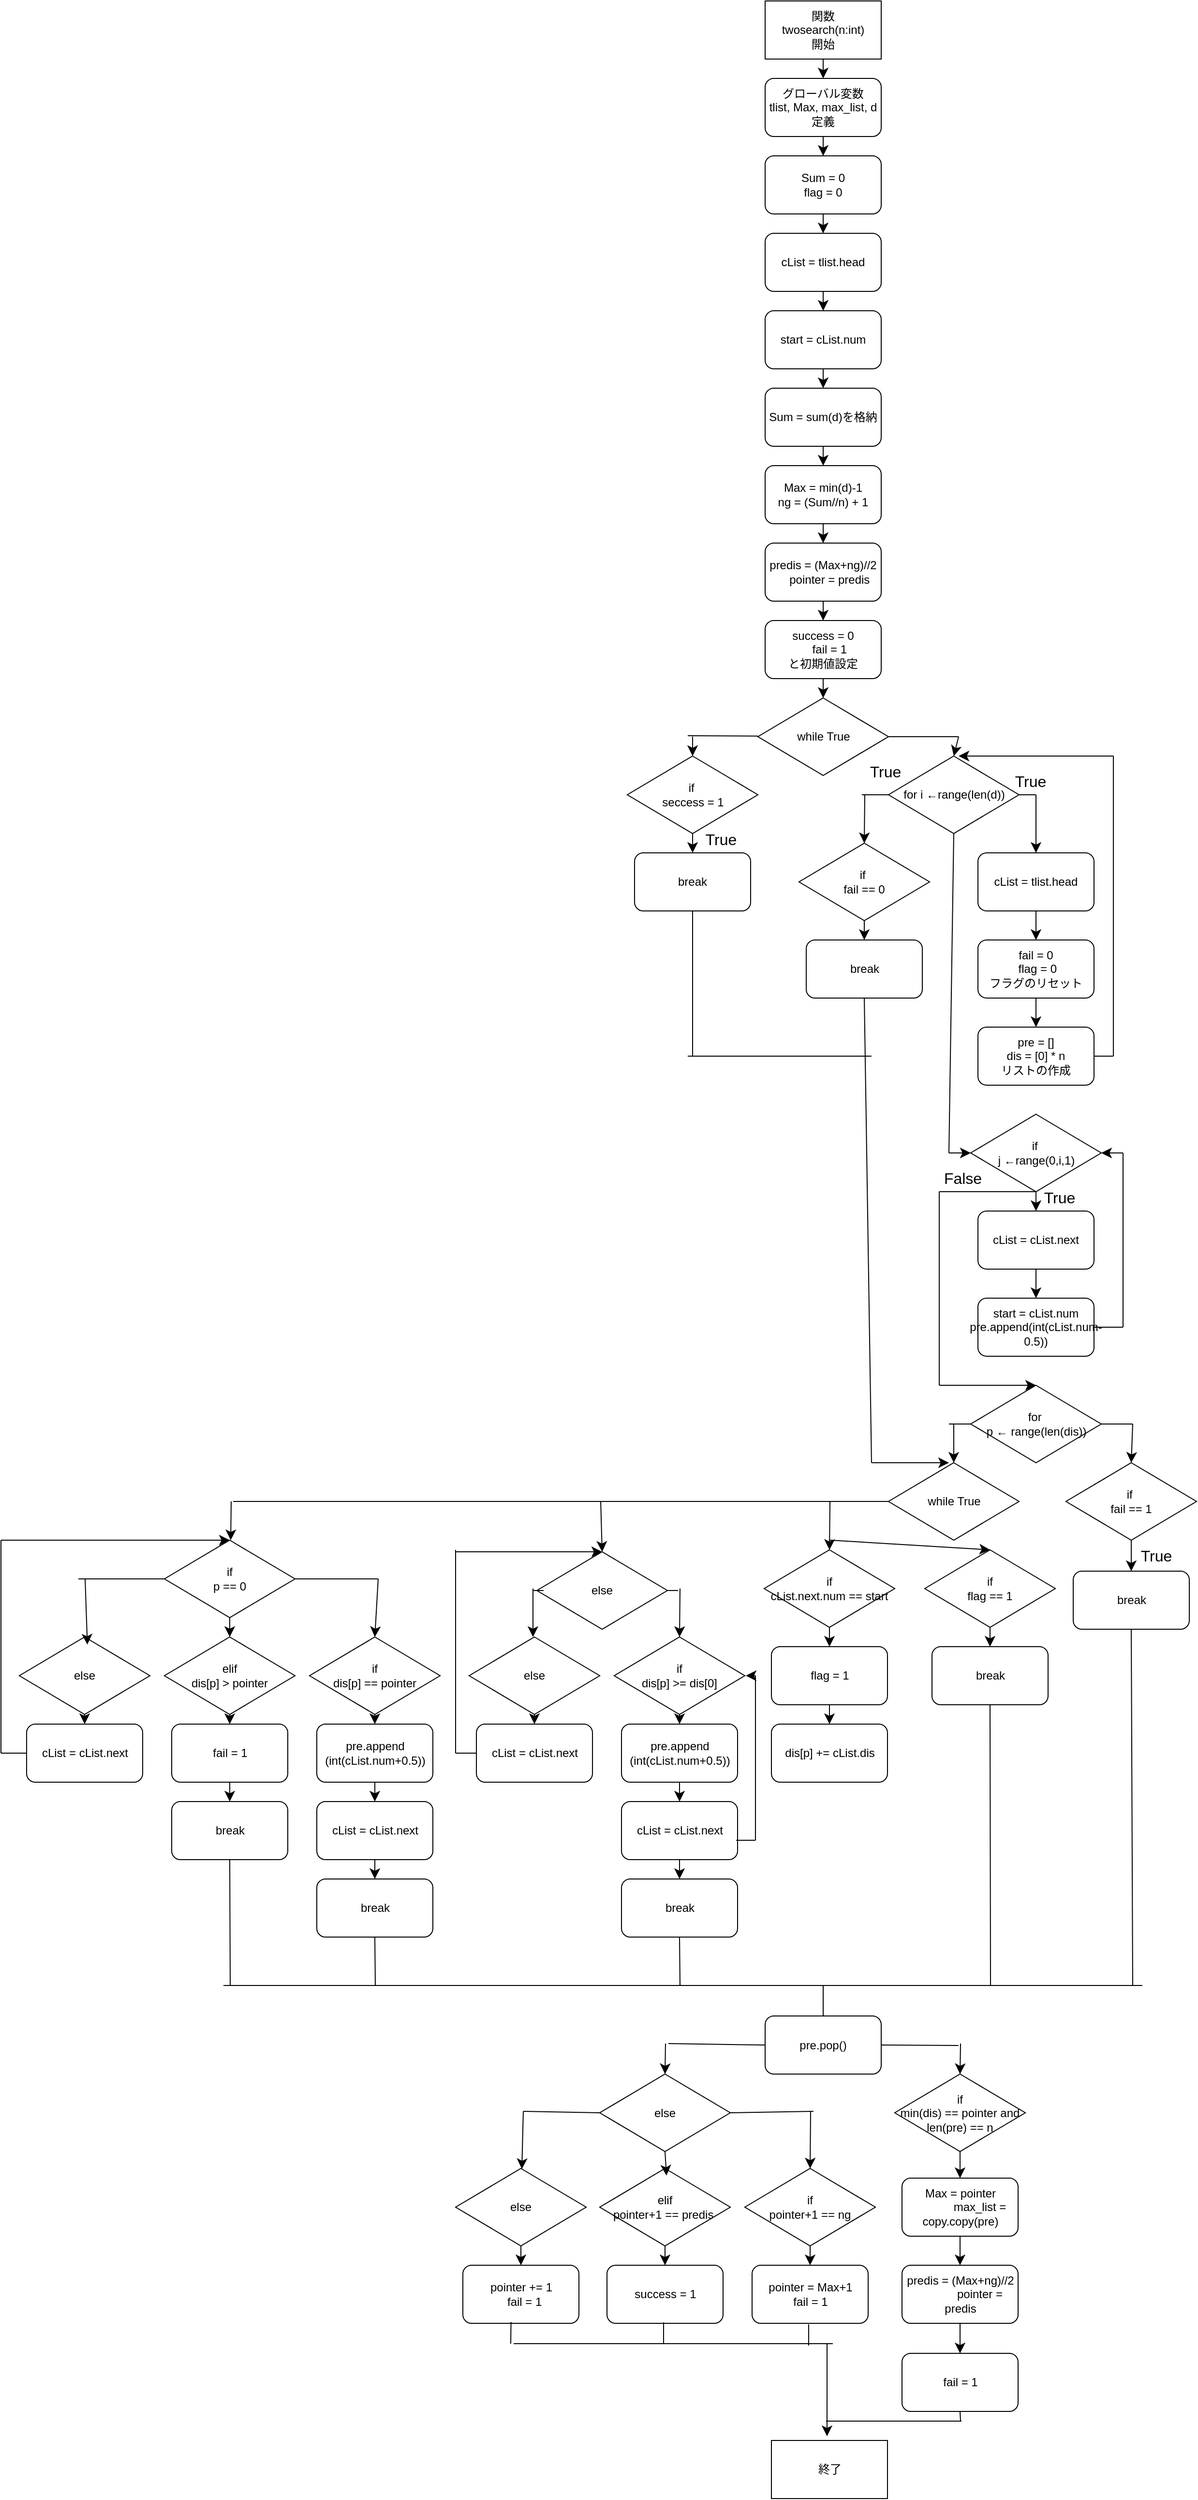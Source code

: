 <mxfile version="24.6.5" type="onedrive">
  <diagram name="ページ1" id="BoUphv4RBisTH646IwVX">
    <mxGraphModel grid="1" page="0" gridSize="10" guides="1" tooltips="1" connect="1" arrows="1" fold="1" pageScale="1" pageWidth="827" pageHeight="1169" math="0" shadow="0">
      <root>
        <mxCell id="0" />
        <mxCell id="1" parent="0" />
        <mxCell id="9Wmfhl3CqmKMepXSVdRn-58" style="edgeStyle=none;curved=1;rounded=0;orthogonalLoop=1;jettySize=auto;html=1;exitX=0.5;exitY=1;exitDx=0;exitDy=0;fontSize=12;startSize=8;endSize=8;" edge="1" parent="1" source="9Wmfhl3CqmKMepXSVdRn-1" target="9Wmfhl3CqmKMepXSVdRn-2">
          <mxGeometry relative="1" as="geometry" />
        </mxCell>
        <mxCell id="9Wmfhl3CqmKMepXSVdRn-1" value="関数　twosearch(n:int)&lt;div&gt;開始&lt;/div&gt;" style="rounded=0;whiteSpace=wrap;html=1;" vertex="1" parent="1">
          <mxGeometry x="40" y="-80" width="120" height="60" as="geometry" />
        </mxCell>
        <mxCell id="9Wmfhl3CqmKMepXSVdRn-59" style="edgeStyle=none;curved=1;rounded=0;orthogonalLoop=1;jettySize=auto;html=1;exitX=0.5;exitY=1;exitDx=0;exitDy=0;fontSize=12;startSize=8;endSize=8;" edge="1" parent="1" source="9Wmfhl3CqmKMepXSVdRn-2" target="9Wmfhl3CqmKMepXSVdRn-3">
          <mxGeometry relative="1" as="geometry" />
        </mxCell>
        <mxCell id="9Wmfhl3CqmKMepXSVdRn-2" value="グローバル変数&lt;div&gt;tlist, Max, max_list, d&lt;br&gt;&lt;/div&gt;&lt;div&gt;定義&lt;/div&gt;" style="rounded=1;whiteSpace=wrap;html=1;" vertex="1" parent="1">
          <mxGeometry x="40" width="120" height="60" as="geometry" />
        </mxCell>
        <mxCell id="9Wmfhl3CqmKMepXSVdRn-60" style="edgeStyle=none;curved=1;rounded=0;orthogonalLoop=1;jettySize=auto;html=1;exitX=0.5;exitY=1;exitDx=0;exitDy=0;entryX=0.5;entryY=0;entryDx=0;entryDy=0;fontSize=12;startSize=8;endSize=8;" edge="1" parent="1" source="9Wmfhl3CqmKMepXSVdRn-3" target="9Wmfhl3CqmKMepXSVdRn-4">
          <mxGeometry relative="1" as="geometry" />
        </mxCell>
        <mxCell id="9Wmfhl3CqmKMepXSVdRn-3" value="Sum = 0&lt;div&gt;flag = 0&lt;br&gt;&lt;/div&gt;" style="rounded=1;whiteSpace=wrap;html=1;" vertex="1" parent="1">
          <mxGeometry x="40" y="80" width="120" height="60" as="geometry" />
        </mxCell>
        <mxCell id="9Wmfhl3CqmKMepXSVdRn-61" style="edgeStyle=none;curved=1;rounded=0;orthogonalLoop=1;jettySize=auto;html=1;exitX=0.5;exitY=1;exitDx=0;exitDy=0;fontSize=12;startSize=8;endSize=8;" edge="1" parent="1" source="9Wmfhl3CqmKMepXSVdRn-4" target="9Wmfhl3CqmKMepXSVdRn-5">
          <mxGeometry relative="1" as="geometry" />
        </mxCell>
        <mxCell id="9Wmfhl3CqmKMepXSVdRn-4" value="cList = tlist.head" style="rounded=1;whiteSpace=wrap;html=1;" vertex="1" parent="1">
          <mxGeometry x="40" y="160" width="120" height="60" as="geometry" />
        </mxCell>
        <mxCell id="9Wmfhl3CqmKMepXSVdRn-5" value="start = cList.num" style="rounded=1;whiteSpace=wrap;html=1;" vertex="1" parent="1">
          <mxGeometry x="40" y="240" width="120" height="60" as="geometry" />
        </mxCell>
        <mxCell id="9Wmfhl3CqmKMepXSVdRn-63" style="edgeStyle=none;curved=1;rounded=0;orthogonalLoop=1;jettySize=auto;html=1;exitX=0.5;exitY=1;exitDx=0;exitDy=0;fontSize=12;startSize=8;endSize=8;" edge="1" parent="1" source="9Wmfhl3CqmKMepXSVdRn-6" target="9Wmfhl3CqmKMepXSVdRn-7">
          <mxGeometry relative="1" as="geometry" />
        </mxCell>
        <mxCell id="9Wmfhl3CqmKMepXSVdRn-6" value="Sum = sum(d)を格納" style="rounded=1;whiteSpace=wrap;html=1;" vertex="1" parent="1">
          <mxGeometry x="40" y="320" width="120" height="60" as="geometry" />
        </mxCell>
        <mxCell id="9Wmfhl3CqmKMepXSVdRn-64" style="edgeStyle=none;curved=1;rounded=0;orthogonalLoop=1;jettySize=auto;html=1;exitX=0.5;exitY=1;exitDx=0;exitDy=0;entryX=0.5;entryY=0;entryDx=0;entryDy=0;fontSize=12;startSize=8;endSize=8;" edge="1" parent="1" source="9Wmfhl3CqmKMepXSVdRn-7" target="9Wmfhl3CqmKMepXSVdRn-9">
          <mxGeometry relative="1" as="geometry" />
        </mxCell>
        <mxCell id="9Wmfhl3CqmKMepXSVdRn-7" value="Max = min(d)-1&lt;div&gt;ng = (Sum//n) + 1&lt;br&gt;&lt;/div&gt;" style="rounded=1;whiteSpace=wrap;html=1;" vertex="1" parent="1">
          <mxGeometry x="40" y="400" width="120" height="60" as="geometry" />
        </mxCell>
        <mxCell id="9Wmfhl3CqmKMepXSVdRn-65" style="edgeStyle=none;curved=1;rounded=0;orthogonalLoop=1;jettySize=auto;html=1;exitX=0.5;exitY=1;exitDx=0;exitDy=0;entryX=0.5;entryY=0;entryDx=0;entryDy=0;fontSize=12;startSize=8;endSize=8;" edge="1" parent="1" source="9Wmfhl3CqmKMepXSVdRn-9" target="9Wmfhl3CqmKMepXSVdRn-10">
          <mxGeometry relative="1" as="geometry" />
        </mxCell>
        <mxCell id="9Wmfhl3CqmKMepXSVdRn-9" value="&lt;div&gt;predis = (Max+ng)//2&lt;/div&gt;&lt;div&gt;&amp;nbsp; &amp;nbsp; pointer = predis&lt;/div&gt;" style="rounded=1;whiteSpace=wrap;html=1;" vertex="1" parent="1">
          <mxGeometry x="40" y="480" width="120" height="60" as="geometry" />
        </mxCell>
        <mxCell id="9Wmfhl3CqmKMepXSVdRn-66" style="edgeStyle=none;curved=1;rounded=0;orthogonalLoop=1;jettySize=auto;html=1;exitX=0.5;exitY=1;exitDx=0;exitDy=0;entryX=0.5;entryY=0;entryDx=0;entryDy=0;fontSize=12;startSize=8;endSize=8;" edge="1" parent="1" source="9Wmfhl3CqmKMepXSVdRn-10" target="9Wmfhl3CqmKMepXSVdRn-11">
          <mxGeometry relative="1" as="geometry" />
        </mxCell>
        <mxCell id="9Wmfhl3CqmKMepXSVdRn-10" value="&lt;div&gt;success = 0&lt;/div&gt;&lt;div&gt;&amp;nbsp; &amp;nbsp; fail = 1&lt;/div&gt;&lt;div&gt;と初期値設定&lt;/div&gt;" style="rounded=1;whiteSpace=wrap;html=1;" vertex="1" parent="1">
          <mxGeometry x="40" y="560" width="120" height="60" as="geometry" />
        </mxCell>
        <mxCell id="9Wmfhl3CqmKMepXSVdRn-11" value="while True" style="rhombus;whiteSpace=wrap;html=1;" vertex="1" parent="1">
          <mxGeometry x="32.5" y="640" width="135" height="80" as="geometry" />
        </mxCell>
        <mxCell id="9Wmfhl3CqmKMepXSVdRn-72" style="edgeStyle=none;curved=1;rounded=0;orthogonalLoop=1;jettySize=auto;html=1;exitX=0.5;exitY=1;exitDx=0;exitDy=0;entryX=0.5;entryY=0;entryDx=0;entryDy=0;fontSize=12;startSize=8;endSize=8;" edge="1" parent="1" source="9Wmfhl3CqmKMepXSVdRn-12" target="9Wmfhl3CqmKMepXSVdRn-14">
          <mxGeometry relative="1" as="geometry" />
        </mxCell>
        <mxCell id="9Wmfhl3CqmKMepXSVdRn-12" value="if&amp;nbsp;&lt;div&gt;seccess = 1&lt;/div&gt;" style="rhombus;whiteSpace=wrap;html=1;" vertex="1" parent="1">
          <mxGeometry x="-102.5" y="700" width="135" height="80" as="geometry" />
        </mxCell>
        <mxCell id="9Wmfhl3CqmKMepXSVdRn-13" value="for i ←range(len(d))" style="rhombus;whiteSpace=wrap;html=1;" vertex="1" parent="1">
          <mxGeometry x="167.5" y="700" width="135" height="80" as="geometry" />
        </mxCell>
        <mxCell id="9Wmfhl3CqmKMepXSVdRn-14" value="break" style="rounded=1;whiteSpace=wrap;html=1;" vertex="1" parent="1">
          <mxGeometry x="-95" y="800" width="120" height="60" as="geometry" />
        </mxCell>
        <mxCell id="9Wmfhl3CqmKMepXSVdRn-79" style="edgeStyle=none;curved=1;rounded=0;orthogonalLoop=1;jettySize=auto;html=1;exitX=0.5;exitY=1;exitDx=0;exitDy=0;fontSize=12;startSize=8;endSize=8;" edge="1" parent="1" source="9Wmfhl3CqmKMepXSVdRn-16" target="9Wmfhl3CqmKMepXSVdRn-19">
          <mxGeometry relative="1" as="geometry" />
        </mxCell>
        <mxCell id="9Wmfhl3CqmKMepXSVdRn-16" value="if&amp;nbsp;&lt;div&gt;fail == 0&lt;br&gt;&lt;/div&gt;" style="rhombus;whiteSpace=wrap;html=1;" vertex="1" parent="1">
          <mxGeometry x="75" y="790" width="135" height="80" as="geometry" />
        </mxCell>
        <mxCell id="9Wmfhl3CqmKMepXSVdRn-17" style="edgeStyle=none;curved=1;rounded=0;orthogonalLoop=1;jettySize=auto;html=1;exitX=0;exitY=0;exitDx=0;exitDy=0;fontSize=12;startSize=8;endSize=8;" edge="1" parent="1" source="9Wmfhl3CqmKMepXSVdRn-16" target="9Wmfhl3CqmKMepXSVdRn-16">
          <mxGeometry relative="1" as="geometry" />
        </mxCell>
        <mxCell id="9Wmfhl3CqmKMepXSVdRn-18" value="cList = tlist.head" style="rounded=1;whiteSpace=wrap;html=1;" vertex="1" parent="1">
          <mxGeometry x="260" y="800" width="120" height="60" as="geometry" />
        </mxCell>
        <mxCell id="9Wmfhl3CqmKMepXSVdRn-19" value="break" style="rounded=1;whiteSpace=wrap;html=1;" vertex="1" parent="1">
          <mxGeometry x="82.5" y="890" width="120" height="60" as="geometry" />
        </mxCell>
        <mxCell id="9Wmfhl3CqmKMepXSVdRn-81" style="edgeStyle=none;curved=1;rounded=0;orthogonalLoop=1;jettySize=auto;html=1;exitX=0.5;exitY=1;exitDx=0;exitDy=0;fontSize=12;startSize=8;endSize=8;" edge="1" parent="1" source="9Wmfhl3CqmKMepXSVdRn-20" target="9Wmfhl3CqmKMepXSVdRn-21">
          <mxGeometry relative="1" as="geometry" />
        </mxCell>
        <mxCell id="9Wmfhl3CqmKMepXSVdRn-20" value="&lt;div&gt;fail = 0&lt;/div&gt;&lt;div&gt;&amp;nbsp;flag = 0&lt;/div&gt;&lt;div&gt;フラグのリセット&lt;/div&gt;" style="rounded=1;whiteSpace=wrap;html=1;" vertex="1" parent="1">
          <mxGeometry x="260" y="890" width="120" height="60" as="geometry" />
        </mxCell>
        <mxCell id="9Wmfhl3CqmKMepXSVdRn-21" value="&lt;div&gt;pre = []&lt;/div&gt;&lt;div&gt;dis = [0] * n&lt;/div&gt;&lt;div&gt;リストの作成&lt;/div&gt;" style="rounded=1;whiteSpace=wrap;html=1;" vertex="1" parent="1">
          <mxGeometry x="260" y="980" width="120" height="60" as="geometry" />
        </mxCell>
        <mxCell id="9Wmfhl3CqmKMepXSVdRn-84" style="edgeStyle=none;curved=1;rounded=0;orthogonalLoop=1;jettySize=auto;html=1;exitX=0.5;exitY=1;exitDx=0;exitDy=0;fontSize=12;startSize=8;endSize=8;" edge="1" parent="1" source="9Wmfhl3CqmKMepXSVdRn-22" target="9Wmfhl3CqmKMepXSVdRn-23">
          <mxGeometry relative="1" as="geometry" />
        </mxCell>
        <mxCell id="9Wmfhl3CqmKMepXSVdRn-22" value="if&amp;nbsp;&lt;div&gt;j ←range(0,i,1)&lt;br&gt;&lt;/div&gt;" style="rhombus;whiteSpace=wrap;html=1;" vertex="1" parent="1">
          <mxGeometry x="252.5" y="1070" width="135" height="80" as="geometry" />
        </mxCell>
        <mxCell id="9Wmfhl3CqmKMepXSVdRn-85" style="edgeStyle=none;curved=1;rounded=0;orthogonalLoop=1;jettySize=auto;html=1;exitX=0.5;exitY=1;exitDx=0;exitDy=0;fontSize=12;startSize=8;endSize=8;" edge="1" parent="1" source="9Wmfhl3CqmKMepXSVdRn-23" target="9Wmfhl3CqmKMepXSVdRn-24">
          <mxGeometry relative="1" as="geometry" />
        </mxCell>
        <UserObject label="cList = cList.next" link="cList = cList.next" id="9Wmfhl3CqmKMepXSVdRn-23">
          <mxCell style="rounded=1;whiteSpace=wrap;html=1;" vertex="1" parent="1">
            <mxGeometry x="260" y="1170" width="120" height="60" as="geometry" />
          </mxCell>
        </UserObject>
        <UserObject label="start = cList.num&lt;br&gt;pre.append(int(cList.num-0.5))" link="start = cList.num&#xa;            pre.append(int(cList.num-0.5))" id="9Wmfhl3CqmKMepXSVdRn-24">
          <mxCell style="rounded=1;whiteSpace=wrap;html=1;" vertex="1" parent="1">
            <mxGeometry x="260" y="1260" width="120" height="60" as="geometry" />
          </mxCell>
        </UserObject>
        <mxCell id="9Wmfhl3CqmKMepXSVdRn-26" value="for&amp;nbsp;&lt;div&gt;p ← range(len(dis))&lt;/div&gt;" style="rhombus;whiteSpace=wrap;html=1;" vertex="1" parent="1">
          <mxGeometry x="252.5" y="1350" width="135" height="80" as="geometry" />
        </mxCell>
        <mxCell id="9Wmfhl3CqmKMepXSVdRn-89" style="edgeStyle=none;curved=1;rounded=0;orthogonalLoop=1;jettySize=auto;html=1;exitX=0.5;exitY=1;exitDx=0;exitDy=0;fontSize=12;startSize=8;endSize=8;" edge="1" parent="1" source="9Wmfhl3CqmKMepXSVdRn-28" target="9Wmfhl3CqmKMepXSVdRn-30">
          <mxGeometry relative="1" as="geometry" />
        </mxCell>
        <mxCell id="9Wmfhl3CqmKMepXSVdRn-28" value="if&amp;nbsp;&lt;div&gt;fail == 1&lt;br&gt;&lt;/div&gt;" style="rhombus;whiteSpace=wrap;html=1;" vertex="1" parent="1">
          <mxGeometry x="351" y="1430" width="135" height="80" as="geometry" />
        </mxCell>
        <mxCell id="9Wmfhl3CqmKMepXSVdRn-29" style="edgeStyle=none;curved=1;rounded=0;orthogonalLoop=1;jettySize=auto;html=1;exitX=0;exitY=0;exitDx=0;exitDy=0;fontSize=12;startSize=8;endSize=8;" edge="1" parent="1" source="9Wmfhl3CqmKMepXSVdRn-28" target="9Wmfhl3CqmKMepXSVdRn-28">
          <mxGeometry relative="1" as="geometry" />
        </mxCell>
        <mxCell id="9Wmfhl3CqmKMepXSVdRn-30" value="break" style="rounded=1;whiteSpace=wrap;html=1;" vertex="1" parent="1">
          <mxGeometry x="358.5" y="1542" width="120" height="60" as="geometry" />
        </mxCell>
        <mxCell id="9Wmfhl3CqmKMepXSVdRn-31" value="while True" style="rhombus;whiteSpace=wrap;html=1;" vertex="1" parent="1">
          <mxGeometry x="167.5" y="1430" width="135" height="80" as="geometry" />
        </mxCell>
        <mxCell id="9Wmfhl3CqmKMepXSVdRn-32" style="edgeStyle=none;curved=1;rounded=0;orthogonalLoop=1;jettySize=auto;html=1;exitX=1;exitY=1;exitDx=0;exitDy=0;fontSize=12;startSize=8;endSize=8;" edge="1" parent="1" source="9Wmfhl3CqmKMepXSVdRn-28" target="9Wmfhl3CqmKMepXSVdRn-28">
          <mxGeometry relative="1" as="geometry" />
        </mxCell>
        <mxCell id="9Wmfhl3CqmKMepXSVdRn-99" style="edgeStyle=none;curved=1;rounded=0;orthogonalLoop=1;jettySize=auto;html=1;exitX=0.5;exitY=1;exitDx=0;exitDy=0;fontSize=12;startSize=8;endSize=8;" edge="1" parent="1" source="9Wmfhl3CqmKMepXSVdRn-33" target="9Wmfhl3CqmKMepXSVdRn-39">
          <mxGeometry relative="1" as="geometry" />
        </mxCell>
        <mxCell id="9Wmfhl3CqmKMepXSVdRn-33" value="if&lt;div&gt;cList.next.num == start&lt;br&gt;&lt;/div&gt;" style="rhombus;whiteSpace=wrap;html=1;" vertex="1" parent="1">
          <mxGeometry x="39" y="1520" width="135" height="80" as="geometry" />
        </mxCell>
        <mxCell id="9Wmfhl3CqmKMepXSVdRn-34" value="else" style="rhombus;whiteSpace=wrap;html=1;" vertex="1" parent="1">
          <mxGeometry x="-196" y="1522" width="135" height="80" as="geometry" />
        </mxCell>
        <mxCell id="9Wmfhl3CqmKMepXSVdRn-117" style="edgeStyle=none;curved=1;rounded=0;orthogonalLoop=1;jettySize=auto;html=1;exitX=0.5;exitY=1;exitDx=0;exitDy=0;entryX=0.5;entryY=0;entryDx=0;entryDy=0;fontSize=12;startSize=8;endSize=8;" edge="1" parent="1" source="9Wmfhl3CqmKMepXSVdRn-35" target="9Wmfhl3CqmKMepXSVdRn-44">
          <mxGeometry relative="1" as="geometry" />
        </mxCell>
        <mxCell id="9Wmfhl3CqmKMepXSVdRn-35" value="if&lt;div&gt;p == 0&lt;/div&gt;" style="rhombus;whiteSpace=wrap;html=1;" vertex="1" parent="1">
          <mxGeometry x="-581" y="1510" width="135" height="80" as="geometry" />
        </mxCell>
        <mxCell id="9Wmfhl3CqmKMepXSVdRn-98" style="edgeStyle=none;curved=1;rounded=0;orthogonalLoop=1;jettySize=auto;html=1;exitX=0.5;exitY=1;exitDx=0;exitDy=0;fontSize=12;startSize=8;endSize=8;" edge="1" parent="1" source="9Wmfhl3CqmKMepXSVdRn-36" target="9Wmfhl3CqmKMepXSVdRn-38">
          <mxGeometry relative="1" as="geometry" />
        </mxCell>
        <mxCell id="9Wmfhl3CqmKMepXSVdRn-36" value="if&lt;div&gt;flag == 1&lt;br&gt;&lt;/div&gt;" style="rhombus;whiteSpace=wrap;html=1;" vertex="1" parent="1">
          <mxGeometry x="205" y="1520" width="135" height="80" as="geometry" />
        </mxCell>
        <mxCell id="9Wmfhl3CqmKMepXSVdRn-38" value="break" style="rounded=1;whiteSpace=wrap;html=1;" vertex="1" parent="1">
          <mxGeometry x="212.5" y="1620" width="120" height="60" as="geometry" />
        </mxCell>
        <mxCell id="9Wmfhl3CqmKMepXSVdRn-100" style="edgeStyle=none;curved=1;rounded=0;orthogonalLoop=1;jettySize=auto;html=1;exitX=0.5;exitY=1;exitDx=0;exitDy=0;fontSize=12;startSize=8;endSize=8;" edge="1" parent="1" source="9Wmfhl3CqmKMepXSVdRn-39" target="9Wmfhl3CqmKMepXSVdRn-40">
          <mxGeometry relative="1" as="geometry" />
        </mxCell>
        <mxCell id="9Wmfhl3CqmKMepXSVdRn-39" value="flag = 1" style="rounded=1;whiteSpace=wrap;html=1;" vertex="1" parent="1">
          <mxGeometry x="46.5" y="1620" width="120" height="60" as="geometry" />
        </mxCell>
        <UserObject label="dis[p] += cList.dis" link="dis[p] += cList.dis" id="9Wmfhl3CqmKMepXSVdRn-40">
          <mxCell style="rounded=1;whiteSpace=wrap;html=1;" vertex="1" parent="1">
            <mxGeometry x="46.5" y="1700" width="120" height="60" as="geometry" />
          </mxCell>
        </UserObject>
        <mxCell id="9Wmfhl3CqmKMepXSVdRn-123" style="edgeStyle=none;curved=1;rounded=0;orthogonalLoop=1;jettySize=auto;html=1;exitX=0.5;exitY=1;exitDx=0;exitDy=0;fontSize=12;startSize=8;endSize=8;" edge="1" parent="1" source="9Wmfhl3CqmKMepXSVdRn-42" target="9Wmfhl3CqmKMepXSVdRn-45">
          <mxGeometry relative="1" as="geometry" />
        </mxCell>
        <mxCell id="9Wmfhl3CqmKMepXSVdRn-42" value="else" style="rhombus;whiteSpace=wrap;html=1;" vertex="1" parent="1">
          <mxGeometry x="-731" y="1610" width="135" height="80" as="geometry" />
        </mxCell>
        <mxCell id="9Wmfhl3CqmKMepXSVdRn-120" style="edgeStyle=none;curved=1;rounded=0;orthogonalLoop=1;jettySize=auto;html=1;exitX=0.5;exitY=1;exitDx=0;exitDy=0;fontSize=12;startSize=8;endSize=8;" edge="1" parent="1" source="9Wmfhl3CqmKMepXSVdRn-43" target="9Wmfhl3CqmKMepXSVdRn-49">
          <mxGeometry relative="1" as="geometry" />
        </mxCell>
        <mxCell id="9Wmfhl3CqmKMepXSVdRn-43" value="if&lt;div&gt;dis[p] == pointer&lt;br&gt;&lt;/div&gt;" style="rhombus;whiteSpace=wrap;html=1;" vertex="1" parent="1">
          <mxGeometry x="-431" y="1610" width="135" height="80" as="geometry" />
        </mxCell>
        <mxCell id="9Wmfhl3CqmKMepXSVdRn-118" style="edgeStyle=none;curved=1;rounded=0;orthogonalLoop=1;jettySize=auto;html=1;exitX=0.5;exitY=1;exitDx=0;exitDy=0;fontSize=12;startSize=8;endSize=8;" edge="1" parent="1" source="9Wmfhl3CqmKMepXSVdRn-44" target="9Wmfhl3CqmKMepXSVdRn-47">
          <mxGeometry relative="1" as="geometry" />
        </mxCell>
        <mxCell id="9Wmfhl3CqmKMepXSVdRn-44" value="elif&lt;div&gt;dis[p] &amp;gt; pointer&lt;br&gt;&lt;/div&gt;" style="rhombus;whiteSpace=wrap;html=1;" vertex="1" parent="1">
          <mxGeometry x="-581" y="1610" width="135" height="80" as="geometry" />
        </mxCell>
        <UserObject label="cList = cList.next" link="cList = cList.next" id="9Wmfhl3CqmKMepXSVdRn-45">
          <mxCell style="rounded=1;whiteSpace=wrap;html=1;" vertex="1" parent="1">
            <mxGeometry x="-723.5" y="1700" width="120" height="60" as="geometry" />
          </mxCell>
        </UserObject>
        <mxCell id="9Wmfhl3CqmKMepXSVdRn-46" value="break" style="rounded=1;whiteSpace=wrap;html=1;" vertex="1" parent="1">
          <mxGeometry x="-573.5" y="1780" width="120" height="60" as="geometry" />
        </mxCell>
        <mxCell id="9Wmfhl3CqmKMepXSVdRn-119" style="edgeStyle=none;curved=1;rounded=0;orthogonalLoop=1;jettySize=auto;html=1;exitX=0.5;exitY=1;exitDx=0;exitDy=0;fontSize=12;startSize=8;endSize=8;" edge="1" parent="1" source="9Wmfhl3CqmKMepXSVdRn-47" target="9Wmfhl3CqmKMepXSVdRn-46">
          <mxGeometry relative="1" as="geometry" />
        </mxCell>
        <mxCell id="9Wmfhl3CqmKMepXSVdRn-47" value="fail = 1" style="rounded=1;whiteSpace=wrap;html=1;" vertex="1" parent="1">
          <mxGeometry x="-573.5" y="1700" width="120" height="60" as="geometry" />
        </mxCell>
        <mxCell id="9Wmfhl3CqmKMepXSVdRn-48" value="break" style="rounded=1;whiteSpace=wrap;html=1;" vertex="1" parent="1">
          <mxGeometry x="-423.5" y="1860" width="120" height="60" as="geometry" />
        </mxCell>
        <mxCell id="9Wmfhl3CqmKMepXSVdRn-121" style="edgeStyle=none;curved=1;rounded=0;orthogonalLoop=1;jettySize=auto;html=1;exitX=0.5;exitY=1;exitDx=0;exitDy=0;fontSize=12;startSize=8;endSize=8;" edge="1" parent="1" source="9Wmfhl3CqmKMepXSVdRn-49" target="9Wmfhl3CqmKMepXSVdRn-50">
          <mxGeometry relative="1" as="geometry" />
        </mxCell>
        <UserObject label="pre.append&lt;div&gt;(int(cList.num+0.5))&lt;/div&gt;" link="pre.append(int(cList.num+0.5))" id="9Wmfhl3CqmKMepXSVdRn-49">
          <mxCell style="rounded=1;whiteSpace=wrap;html=1;" vertex="1" parent="1">
            <mxGeometry x="-423.5" y="1700" width="120" height="60" as="geometry" />
          </mxCell>
        </UserObject>
        <mxCell id="9Wmfhl3CqmKMepXSVdRn-122" style="edgeStyle=none;curved=1;rounded=0;orthogonalLoop=1;jettySize=auto;html=1;exitX=0.5;exitY=1;exitDx=0;exitDy=0;fontSize=12;startSize=8;endSize=8;" edge="1" parent="1" source="9Wmfhl3CqmKMepXSVdRn-50" target="9Wmfhl3CqmKMepXSVdRn-48">
          <mxGeometry relative="1" as="geometry" />
        </mxCell>
        <UserObject label="cList = cList.next" link="cList = cList.next" id="9Wmfhl3CqmKMepXSVdRn-50">
          <mxCell style="rounded=1;whiteSpace=wrap;html=1;" vertex="1" parent="1">
            <mxGeometry x="-423.5" y="1780" width="120" height="60" as="geometry" />
          </mxCell>
        </UserObject>
        <mxCell id="9Wmfhl3CqmKMepXSVdRn-107" style="edgeStyle=none;curved=1;rounded=0;orthogonalLoop=1;jettySize=auto;html=1;exitX=0.5;exitY=1;exitDx=0;exitDy=0;fontSize=12;startSize=8;endSize=8;" edge="1" parent="1" source="9Wmfhl3CqmKMepXSVdRn-52" target="9Wmfhl3CqmKMepXSVdRn-56">
          <mxGeometry relative="1" as="geometry" />
        </mxCell>
        <mxCell id="9Wmfhl3CqmKMepXSVdRn-52" value="if&lt;div&gt;dis[p] &amp;gt;= dis[0]&lt;br&gt;&lt;/div&gt;" style="rhombus;whiteSpace=wrap;html=1;" vertex="1" parent="1">
          <mxGeometry x="-116" y="1610" width="135" height="80" as="geometry" />
        </mxCell>
        <mxCell id="9Wmfhl3CqmKMepXSVdRn-106" style="edgeStyle=none;curved=1;rounded=0;orthogonalLoop=1;jettySize=auto;html=1;exitX=0.5;exitY=1;exitDx=0;exitDy=0;fontSize=12;startSize=8;endSize=8;" edge="1" parent="1" source="9Wmfhl3CqmKMepXSVdRn-53" target="9Wmfhl3CqmKMepXSVdRn-57">
          <mxGeometry relative="1" as="geometry" />
        </mxCell>
        <mxCell id="9Wmfhl3CqmKMepXSVdRn-53" value="else" style="rhombus;whiteSpace=wrap;html=1;" vertex="1" parent="1">
          <mxGeometry x="-266" y="1610" width="135" height="80" as="geometry" />
        </mxCell>
        <mxCell id="9Wmfhl3CqmKMepXSVdRn-54" value="break" style="rounded=1;whiteSpace=wrap;html=1;" vertex="1" parent="1">
          <mxGeometry x="-108.5" y="1860" width="120" height="60" as="geometry" />
        </mxCell>
        <mxCell id="9Wmfhl3CqmKMepXSVdRn-109" style="edgeStyle=none;curved=1;rounded=0;orthogonalLoop=1;jettySize=auto;html=1;exitX=0.5;exitY=1;exitDx=0;exitDy=0;fontSize=12;startSize=8;endSize=8;" edge="1" parent="1" source="9Wmfhl3CqmKMepXSVdRn-55" target="9Wmfhl3CqmKMepXSVdRn-54">
          <mxGeometry relative="1" as="geometry" />
        </mxCell>
        <UserObject label="cList = cList.next" link="cList = cList.next" id="9Wmfhl3CqmKMepXSVdRn-55">
          <mxCell style="rounded=1;whiteSpace=wrap;html=1;" vertex="1" parent="1">
            <mxGeometry x="-108.5" y="1780" width="120" height="60" as="geometry" />
          </mxCell>
        </UserObject>
        <mxCell id="9Wmfhl3CqmKMepXSVdRn-108" style="edgeStyle=none;curved=1;rounded=0;orthogonalLoop=1;jettySize=auto;html=1;exitX=0.5;exitY=1;exitDx=0;exitDy=0;fontSize=12;startSize=8;endSize=8;" edge="1" parent="1" source="9Wmfhl3CqmKMepXSVdRn-56" target="9Wmfhl3CqmKMepXSVdRn-55">
          <mxGeometry relative="1" as="geometry" />
        </mxCell>
        <UserObject label="pre.append&lt;div&gt;(int(cList.num+0.5))&lt;/div&gt;" link="pre.append(int(cList.num+0.5))" id="9Wmfhl3CqmKMepXSVdRn-56">
          <mxCell style="rounded=1;whiteSpace=wrap;html=1;" vertex="1" parent="1">
            <mxGeometry x="-108.5" y="1700" width="120" height="60" as="geometry" />
          </mxCell>
        </UserObject>
        <UserObject label="cList = cList.next" link="cList = cList.next" id="9Wmfhl3CqmKMepXSVdRn-57">
          <mxCell style="rounded=1;whiteSpace=wrap;html=1;" vertex="1" parent="1">
            <mxGeometry x="-258.5" y="1700" width="120" height="60" as="geometry" />
          </mxCell>
        </UserObject>
        <mxCell id="9Wmfhl3CqmKMepXSVdRn-62" style="edgeStyle=none;curved=1;rounded=0;orthogonalLoop=1;jettySize=auto;html=1;exitX=0.5;exitY=1;exitDx=0;exitDy=0;fontSize=12;startSize=8;endSize=8;" edge="1" parent="1" source="9Wmfhl3CqmKMepXSVdRn-5">
          <mxGeometry relative="1" as="geometry">
            <mxPoint x="100" y="320" as="targetPoint" />
          </mxGeometry>
        </mxCell>
        <mxCell id="9Wmfhl3CqmKMepXSVdRn-67" value="" style="endArrow=none;html=1;rounded=0;fontSize=12;startSize=8;endSize=8;curved=1;entryX=1;entryY=0.5;entryDx=0;entryDy=0;" edge="1" parent="1" target="9Wmfhl3CqmKMepXSVdRn-11">
          <mxGeometry width="50" height="50" relative="1" as="geometry">
            <mxPoint x="240" y="680" as="sourcePoint" />
            <mxPoint x="230" y="680" as="targetPoint" />
          </mxGeometry>
        </mxCell>
        <mxCell id="9Wmfhl3CqmKMepXSVdRn-68" value="" style="endArrow=none;html=1;rounded=0;fontSize=12;startSize=8;endSize=8;curved=1;" edge="1" parent="1">
          <mxGeometry width="50" height="50" relative="1" as="geometry">
            <mxPoint x="32.5" y="679.38" as="sourcePoint" />
            <mxPoint x="-40" y="679" as="targetPoint" />
          </mxGeometry>
        </mxCell>
        <mxCell id="9Wmfhl3CqmKMepXSVdRn-70" value="" style="endArrow=classic;html=1;rounded=0;fontSize=12;startSize=8;endSize=8;curved=1;entryX=0.5;entryY=0;entryDx=0;entryDy=0;" edge="1" parent="1" target="9Wmfhl3CqmKMepXSVdRn-12">
          <mxGeometry width="50" height="50" relative="1" as="geometry">
            <mxPoint x="-35" y="680" as="sourcePoint" />
            <mxPoint x="-30" y="660" as="targetPoint" />
          </mxGeometry>
        </mxCell>
        <mxCell id="9Wmfhl3CqmKMepXSVdRn-71" value="" style="endArrow=classic;html=1;rounded=0;fontSize=12;startSize=8;endSize=8;curved=1;entryX=0.5;entryY=0;entryDx=0;entryDy=0;" edge="1" parent="1" target="9Wmfhl3CqmKMepXSVdRn-13">
          <mxGeometry width="50" height="50" relative="1" as="geometry">
            <mxPoint x="240" y="680" as="sourcePoint" />
            <mxPoint x="280" y="680" as="targetPoint" />
          </mxGeometry>
        </mxCell>
        <mxCell id="9Wmfhl3CqmKMepXSVdRn-73" value="" style="endArrow=none;html=1;rounded=0;fontSize=12;startSize=8;endSize=8;curved=1;" edge="1" parent="1" target="9Wmfhl3CqmKMepXSVdRn-13">
          <mxGeometry width="50" height="50" relative="1" as="geometry">
            <mxPoint x="140" y="740" as="sourcePoint" />
            <mxPoint x="210" y="1020" as="targetPoint" />
          </mxGeometry>
        </mxCell>
        <mxCell id="9Wmfhl3CqmKMepXSVdRn-76" value="" style="endArrow=classic;html=1;rounded=0;fontSize=12;startSize=8;endSize=8;curved=1;entryX=0.5;entryY=0;entryDx=0;entryDy=0;" edge="1" parent="1" target="9Wmfhl3CqmKMepXSVdRn-16">
          <mxGeometry width="50" height="50" relative="1" as="geometry">
            <mxPoint x="143" y="740" as="sourcePoint" />
            <mxPoint x="270" y="970" as="targetPoint" />
          </mxGeometry>
        </mxCell>
        <mxCell id="9Wmfhl3CqmKMepXSVdRn-77" value="" style="endArrow=none;html=1;rounded=0;fontSize=12;startSize=8;endSize=8;curved=1;entryX=1;entryY=0.5;entryDx=0;entryDy=0;" edge="1" parent="1" target="9Wmfhl3CqmKMepXSVdRn-13">
          <mxGeometry width="50" height="50" relative="1" as="geometry">
            <mxPoint x="320" y="740" as="sourcePoint" />
            <mxPoint x="270" y="970" as="targetPoint" />
          </mxGeometry>
        </mxCell>
        <mxCell id="9Wmfhl3CqmKMepXSVdRn-78" value="" style="endArrow=classic;html=1;rounded=0;fontSize=12;startSize=8;endSize=8;curved=1;entryX=0.5;entryY=0;entryDx=0;entryDy=0;" edge="1" parent="1" target="9Wmfhl3CqmKMepXSVdRn-18">
          <mxGeometry width="50" height="50" relative="1" as="geometry">
            <mxPoint x="320" y="740" as="sourcePoint" />
            <mxPoint x="270" y="970" as="targetPoint" />
          </mxGeometry>
        </mxCell>
        <mxCell id="9Wmfhl3CqmKMepXSVdRn-80" style="edgeStyle=none;curved=1;rounded=0;orthogonalLoop=1;jettySize=auto;html=1;exitX=0.5;exitY=1;exitDx=0;exitDy=0;fontSize=12;startSize=8;endSize=8;" edge="1" parent="1" source="9Wmfhl3CqmKMepXSVdRn-18">
          <mxGeometry relative="1" as="geometry">
            <mxPoint x="320" y="890" as="targetPoint" />
          </mxGeometry>
        </mxCell>
        <mxCell id="9Wmfhl3CqmKMepXSVdRn-82" style="edgeStyle=none;curved=1;rounded=0;orthogonalLoop=1;jettySize=auto;html=1;entryX=0.5;entryY=0;entryDx=0;entryDy=0;fontSize=12;startSize=8;endSize=8;" edge="1" parent="1" source="9Wmfhl3CqmKMepXSVdRn-22" target="9Wmfhl3CqmKMepXSVdRn-22">
          <mxGeometry relative="1" as="geometry" />
        </mxCell>
        <mxCell id="9Wmfhl3CqmKMepXSVdRn-87" value="" style="endArrow=none;html=1;rounded=0;fontSize=12;startSize=8;endSize=8;curved=1;entryX=1;entryY=0.5;entryDx=0;entryDy=0;" edge="1" parent="1" target="9Wmfhl3CqmKMepXSVdRn-26">
          <mxGeometry width="50" height="50" relative="1" as="geometry">
            <mxPoint x="420" y="1390" as="sourcePoint" />
            <mxPoint x="380" y="1560" as="targetPoint" />
          </mxGeometry>
        </mxCell>
        <mxCell id="9Wmfhl3CqmKMepXSVdRn-88" value="" style="endArrow=classic;html=1;rounded=0;fontSize=12;startSize=8;endSize=8;curved=1;entryX=0.5;entryY=0;entryDx=0;entryDy=0;" edge="1" parent="1" target="9Wmfhl3CqmKMepXSVdRn-28">
          <mxGeometry width="50" height="50" relative="1" as="geometry">
            <mxPoint x="420" y="1390" as="sourcePoint" />
            <mxPoint x="380" y="1560" as="targetPoint" />
          </mxGeometry>
        </mxCell>
        <mxCell id="9Wmfhl3CqmKMepXSVdRn-90" value="" style="endArrow=none;html=1;rounded=0;fontSize=12;startSize=8;endSize=8;curved=1;entryX=0;entryY=0.5;entryDx=0;entryDy=0;" edge="1" parent="1" target="9Wmfhl3CqmKMepXSVdRn-26">
          <mxGeometry width="50" height="50" relative="1" as="geometry">
            <mxPoint x="230" y="1390" as="sourcePoint" />
            <mxPoint x="380" y="1560" as="targetPoint" />
          </mxGeometry>
        </mxCell>
        <mxCell id="9Wmfhl3CqmKMepXSVdRn-91" value="" style="endArrow=classic;html=1;rounded=0;fontSize=12;startSize=8;endSize=8;curved=1;entryX=0.5;entryY=0;entryDx=0;entryDy=0;" edge="1" parent="1" target="9Wmfhl3CqmKMepXSVdRn-31">
          <mxGeometry width="50" height="50" relative="1" as="geometry">
            <mxPoint x="235" y="1390" as="sourcePoint" />
            <mxPoint x="380" y="1560" as="targetPoint" />
          </mxGeometry>
        </mxCell>
        <mxCell id="9Wmfhl3CqmKMepXSVdRn-92" value="" style="endArrow=none;html=1;rounded=0;fontSize=12;startSize=8;endSize=8;curved=1;entryX=0;entryY=0.5;entryDx=0;entryDy=0;" edge="1" parent="1" target="9Wmfhl3CqmKMepXSVdRn-31">
          <mxGeometry width="50" height="50" relative="1" as="geometry">
            <mxPoint x="-510" y="1470" as="sourcePoint" />
            <mxPoint x="180" y="1600" as="targetPoint" />
          </mxGeometry>
        </mxCell>
        <mxCell id="9Wmfhl3CqmKMepXSVdRn-93" value="" style="endArrow=classic;html=1;rounded=0;fontSize=12;startSize=8;endSize=8;curved=1;entryX=0.5;entryY=0;entryDx=0;entryDy=0;" edge="1" parent="1" target="9Wmfhl3CqmKMepXSVdRn-33">
          <mxGeometry width="50" height="50" relative="1" as="geometry">
            <mxPoint x="107" y="1470" as="sourcePoint" />
            <mxPoint x="180" y="1600" as="targetPoint" />
          </mxGeometry>
        </mxCell>
        <mxCell id="9Wmfhl3CqmKMepXSVdRn-94" value="" style="endArrow=none;html=1;rounded=0;fontSize=12;startSize=8;endSize=8;curved=1;" edge="1" parent="1">
          <mxGeometry width="50" height="50" relative="1" as="geometry">
            <mxPoint x="110" y="1510" as="sourcePoint" />
            <mxPoint x="110" y="1510" as="targetPoint" />
          </mxGeometry>
        </mxCell>
        <mxCell id="9Wmfhl3CqmKMepXSVdRn-95" value="" style="endArrow=classic;html=1;rounded=0;fontSize=12;startSize=8;endSize=8;curved=1;entryX=0.5;entryY=0;entryDx=0;entryDy=0;" edge="1" parent="1" target="9Wmfhl3CqmKMepXSVdRn-36">
          <mxGeometry width="50" height="50" relative="1" as="geometry">
            <mxPoint x="107" y="1510" as="sourcePoint" />
            <mxPoint x="180" y="1600" as="targetPoint" />
          </mxGeometry>
        </mxCell>
        <mxCell id="9Wmfhl3CqmKMepXSVdRn-96" value="" style="endArrow=classic;html=1;rounded=0;fontSize=12;startSize=8;endSize=8;curved=1;entryX=0.5;entryY=0;entryDx=0;entryDy=0;" edge="1" parent="1">
          <mxGeometry width="50" height="50" relative="1" as="geometry">
            <mxPoint x="-512" y="1470" as="sourcePoint" />
            <mxPoint x="-512.5" y="1510" as="targetPoint" />
          </mxGeometry>
        </mxCell>
        <mxCell id="9Wmfhl3CqmKMepXSVdRn-97" value="" style="endArrow=classic;html=1;rounded=0;fontSize=12;startSize=8;endSize=8;curved=1;entryX=0.5;entryY=0;entryDx=0;entryDy=0;" edge="1" parent="1" target="9Wmfhl3CqmKMepXSVdRn-34">
          <mxGeometry width="50" height="50" relative="1" as="geometry">
            <mxPoint x="-130" y="1470" as="sourcePoint" />
            <mxPoint x="-100" y="1500" as="targetPoint" />
          </mxGeometry>
        </mxCell>
        <mxCell id="9Wmfhl3CqmKMepXSVdRn-101" value="" style="endArrow=none;html=1;rounded=0;fontSize=12;startSize=8;endSize=8;curved=1;entryX=1;entryY=0.5;entryDx=0;entryDy=0;" edge="1" parent="1" target="9Wmfhl3CqmKMepXSVdRn-34">
          <mxGeometry width="50" height="50" relative="1" as="geometry">
            <mxPoint x="-50" y="1562" as="sourcePoint" />
            <mxPoint x="-30" y="1740" as="targetPoint" />
          </mxGeometry>
        </mxCell>
        <mxCell id="9Wmfhl3CqmKMepXSVdRn-102" value="" style="endArrow=classic;html=1;rounded=0;fontSize=12;startSize=8;endSize=8;curved=1;entryX=0.5;entryY=0;entryDx=0;entryDy=0;" edge="1" parent="1" target="9Wmfhl3CqmKMepXSVdRn-52">
          <mxGeometry width="50" height="50" relative="1" as="geometry">
            <mxPoint x="-48" y="1560" as="sourcePoint" />
            <mxPoint x="-30" y="1740" as="targetPoint" />
          </mxGeometry>
        </mxCell>
        <mxCell id="9Wmfhl3CqmKMepXSVdRn-104" value="" style="endArrow=none;html=1;rounded=0;fontSize=12;startSize=8;endSize=8;curved=1;entryX=1;entryY=0.5;entryDx=0;entryDy=0;" edge="1" parent="1">
          <mxGeometry width="50" height="50" relative="1" as="geometry">
            <mxPoint x="-189" y="1562" as="sourcePoint" />
            <mxPoint x="-200" y="1562" as="targetPoint" />
          </mxGeometry>
        </mxCell>
        <mxCell id="9Wmfhl3CqmKMepXSVdRn-105" value="" style="endArrow=classic;html=1;rounded=0;fontSize=12;startSize=8;endSize=8;curved=1;entryX=0.5;entryY=0;entryDx=0;entryDy=0;" edge="1" parent="1">
          <mxGeometry width="50" height="50" relative="1" as="geometry">
            <mxPoint x="-200" y="1560" as="sourcePoint" />
            <mxPoint x="-200" y="1610" as="targetPoint" />
          </mxGeometry>
        </mxCell>
        <mxCell id="9Wmfhl3CqmKMepXSVdRn-110" value="" style="endArrow=none;html=1;rounded=0;fontSize=12;startSize=8;endSize=8;curved=1;entryX=0.988;entryY=0.667;entryDx=0;entryDy=0;entryPerimeter=0;" edge="1" parent="1" target="9Wmfhl3CqmKMepXSVdRn-55">
          <mxGeometry width="50" height="50" relative="1" as="geometry">
            <mxPoint x="30" y="1820" as="sourcePoint" />
            <mxPoint x="-20" y="1880" as="targetPoint" />
          </mxGeometry>
        </mxCell>
        <mxCell id="9Wmfhl3CqmKMepXSVdRn-111" value="" style="endArrow=none;html=1;rounded=0;fontSize=12;startSize=8;endSize=8;curved=1;" edge="1" parent="1">
          <mxGeometry width="50" height="50" relative="1" as="geometry">
            <mxPoint x="30" y="1650" as="sourcePoint" />
            <mxPoint x="30" y="1820" as="targetPoint" />
          </mxGeometry>
        </mxCell>
        <mxCell id="9Wmfhl3CqmKMepXSVdRn-112" value="" style="endArrow=classic;html=1;rounded=0;fontSize=12;startSize=8;endSize=8;curved=1;" edge="1" parent="1">
          <mxGeometry width="50" height="50" relative="1" as="geometry">
            <mxPoint x="30" y="1650" as="sourcePoint" />
            <mxPoint x="20" y="1650" as="targetPoint" />
          </mxGeometry>
        </mxCell>
        <mxCell id="9Wmfhl3CqmKMepXSVdRn-113" value="" style="endArrow=none;html=1;rounded=0;fontSize=12;startSize=8;endSize=8;curved=1;entryX=1;entryY=0.5;entryDx=0;entryDy=0;" edge="1" parent="1" target="9Wmfhl3CqmKMepXSVdRn-35">
          <mxGeometry width="50" height="50" relative="1" as="geometry">
            <mxPoint x="-360" y="1550" as="sourcePoint" />
            <mxPoint x="-380" y="1900" as="targetPoint" />
          </mxGeometry>
        </mxCell>
        <mxCell id="9Wmfhl3CqmKMepXSVdRn-114" value="" style="endArrow=none;html=1;rounded=0;fontSize=12;startSize=8;endSize=8;curved=1;entryX=0;entryY=0.5;entryDx=0;entryDy=0;" edge="1" parent="1" target="9Wmfhl3CqmKMepXSVdRn-35">
          <mxGeometry width="50" height="50" relative="1" as="geometry">
            <mxPoint x="-670" y="1550" as="sourcePoint" />
            <mxPoint x="-380" y="1900" as="targetPoint" />
          </mxGeometry>
        </mxCell>
        <mxCell id="9Wmfhl3CqmKMepXSVdRn-115" value="" style="endArrow=classic;html=1;rounded=0;fontSize=12;startSize=8;endSize=8;curved=1;entryX=0.5;entryY=0;entryDx=0;entryDy=0;" edge="1" parent="1" target="9Wmfhl3CqmKMepXSVdRn-43">
          <mxGeometry width="50" height="50" relative="1" as="geometry">
            <mxPoint x="-360" y="1550" as="sourcePoint" />
            <mxPoint x="-360" y="1630" as="targetPoint" />
          </mxGeometry>
        </mxCell>
        <mxCell id="9Wmfhl3CqmKMepXSVdRn-116" value="" style="endArrow=classic;html=1;rounded=0;fontSize=12;startSize=8;endSize=8;curved=1;entryX=0.521;entryY=0.098;entryDx=0;entryDy=0;entryPerimeter=0;" edge="1" parent="1" target="9Wmfhl3CqmKMepXSVdRn-42">
          <mxGeometry width="50" height="50" relative="1" as="geometry">
            <mxPoint x="-663" y="1550" as="sourcePoint" />
            <mxPoint x="-670" y="1790" as="targetPoint" />
          </mxGeometry>
        </mxCell>
        <mxCell id="9Wmfhl3CqmKMepXSVdRn-124" value="pre.pop()" style="rounded=1;whiteSpace=wrap;html=1;" vertex="1" parent="1">
          <mxGeometry x="40" y="2001.5" width="120" height="60" as="geometry" />
        </mxCell>
        <mxCell id="9Wmfhl3CqmKMepXSVdRn-152" style="edgeStyle=none;curved=1;rounded=0;orthogonalLoop=1;jettySize=auto;html=1;exitX=0.5;exitY=1;exitDx=0;exitDy=0;entryX=0.5;entryY=0;entryDx=0;entryDy=0;fontSize=12;startSize=8;endSize=8;" edge="1" parent="1" source="9Wmfhl3CqmKMepXSVdRn-125" target="9Wmfhl3CqmKMepXSVdRn-136">
          <mxGeometry relative="1" as="geometry" />
        </mxCell>
        <mxCell id="9Wmfhl3CqmKMepXSVdRn-125" value="if&lt;div&gt;min(dis) == pointer and len(pre) == n&lt;br&gt;&lt;/div&gt;" style="rhombus;whiteSpace=wrap;html=1;" vertex="1" parent="1">
          <mxGeometry x="174" y="2061.5" width="135" height="80" as="geometry" />
        </mxCell>
        <mxCell id="9Wmfhl3CqmKMepXSVdRn-126" value="else" style="rhombus;whiteSpace=wrap;html=1;" vertex="1" parent="1">
          <mxGeometry x="-131" y="2061.5" width="135" height="80" as="geometry" />
        </mxCell>
        <mxCell id="9Wmfhl3CqmKMepXSVdRn-158" style="edgeStyle=none;curved=1;rounded=0;orthogonalLoop=1;jettySize=auto;html=1;exitX=0.5;exitY=1;exitDx=0;exitDy=0;entryX=0.5;entryY=0;entryDx=0;entryDy=0;fontSize=12;startSize=8;endSize=8;" edge="1" parent="1" source="9Wmfhl3CqmKMepXSVdRn-127" target="9Wmfhl3CqmKMepXSVdRn-130">
          <mxGeometry relative="1" as="geometry" />
        </mxCell>
        <mxCell id="9Wmfhl3CqmKMepXSVdRn-127" value="if&lt;div&gt;pointer+1 == ng&lt;br&gt;&lt;/div&gt;" style="rhombus;whiteSpace=wrap;html=1;" vertex="1" parent="1">
          <mxGeometry x="19" y="2159" width="135" height="80" as="geometry" />
        </mxCell>
        <mxCell id="9Wmfhl3CqmKMepXSVdRn-159" style="edgeStyle=none;curved=1;rounded=0;orthogonalLoop=1;jettySize=auto;html=1;exitX=0.5;exitY=1;exitDx=0;exitDy=0;entryX=0.5;entryY=0;entryDx=0;entryDy=0;fontSize=12;startSize=8;endSize=8;" edge="1" parent="1" source="9Wmfhl3CqmKMepXSVdRn-128" target="9Wmfhl3CqmKMepXSVdRn-131">
          <mxGeometry relative="1" as="geometry" />
        </mxCell>
        <mxCell id="9Wmfhl3CqmKMepXSVdRn-128" value="elif&lt;div&gt;pointer+1 == predis&amp;nbsp;&lt;/div&gt;" style="rhombus;whiteSpace=wrap;html=1;" vertex="1" parent="1">
          <mxGeometry x="-131" y="2159" width="135" height="80" as="geometry" />
        </mxCell>
        <mxCell id="9Wmfhl3CqmKMepXSVdRn-160" style="edgeStyle=none;curved=1;rounded=0;orthogonalLoop=1;jettySize=auto;html=1;exitX=0.5;exitY=1;exitDx=0;exitDy=0;entryX=0.5;entryY=0;entryDx=0;entryDy=0;fontSize=12;startSize=8;endSize=8;" edge="1" parent="1" source="9Wmfhl3CqmKMepXSVdRn-129" target="9Wmfhl3CqmKMepXSVdRn-132">
          <mxGeometry relative="1" as="geometry" />
        </mxCell>
        <mxCell id="9Wmfhl3CqmKMepXSVdRn-129" value="else" style="rhombus;whiteSpace=wrap;html=1;" vertex="1" parent="1">
          <mxGeometry x="-280" y="2159" width="135" height="80" as="geometry" />
        </mxCell>
        <mxCell id="9Wmfhl3CqmKMepXSVdRn-130" value="&lt;div&gt;pointer = Max+1&lt;/div&gt;&lt;div&gt;&lt;span style=&quot;background-color: initial;&quot;&gt;fail = 1&lt;/span&gt;&lt;/div&gt;" style="rounded=1;whiteSpace=wrap;html=1;" vertex="1" parent="1">
          <mxGeometry x="26.5" y="2259" width="120" height="60" as="geometry" />
        </mxCell>
        <mxCell id="9Wmfhl3CqmKMepXSVdRn-131" value="success = 1" style="rounded=1;whiteSpace=wrap;html=1;" vertex="1" parent="1">
          <mxGeometry x="-123.5" y="2259" width="120" height="60" as="geometry" />
        </mxCell>
        <mxCell id="9Wmfhl3CqmKMepXSVdRn-132" value="pointer += 1&lt;br&gt;&amp;nbsp; fail = 1" style="rounded=1;whiteSpace=wrap;html=1;" vertex="1" parent="1">
          <mxGeometry x="-272.5" y="2259" width="120" height="60" as="geometry" />
        </mxCell>
        <mxCell id="9Wmfhl3CqmKMepXSVdRn-134" value="fail = 1" style="rounded=1;whiteSpace=wrap;html=1;" vertex="1" parent="1">
          <mxGeometry x="181.5" y="2350" width="120" height="60" as="geometry" />
        </mxCell>
        <mxCell id="9Wmfhl3CqmKMepXSVdRn-154" style="edgeStyle=none;curved=1;rounded=0;orthogonalLoop=1;jettySize=auto;html=1;exitX=0.5;exitY=1;exitDx=0;exitDy=0;fontSize=12;startSize=8;endSize=8;" edge="1" parent="1" source="9Wmfhl3CqmKMepXSVdRn-135" target="9Wmfhl3CqmKMepXSVdRn-134">
          <mxGeometry relative="1" as="geometry" />
        </mxCell>
        <mxCell id="9Wmfhl3CqmKMepXSVdRn-135" value="&lt;div&gt;predis = (Max+ng)//2&lt;/div&gt;&lt;div&gt;&amp;nbsp; &amp;nbsp; &amp;nbsp; &amp;nbsp; &amp;nbsp; &amp;nbsp; pointer = predis&lt;/div&gt;" style="rounded=1;whiteSpace=wrap;html=1;" vertex="1" parent="1">
          <mxGeometry x="181.5" y="2259" width="120" height="60" as="geometry" />
        </mxCell>
        <mxCell id="9Wmfhl3CqmKMepXSVdRn-153" style="edgeStyle=none;curved=1;rounded=0;orthogonalLoop=1;jettySize=auto;html=1;exitX=0.5;exitY=1;exitDx=0;exitDy=0;entryX=0.5;entryY=0;entryDx=0;entryDy=0;fontSize=12;startSize=8;endSize=8;" edge="1" parent="1" source="9Wmfhl3CqmKMepXSVdRn-136" target="9Wmfhl3CqmKMepXSVdRn-135">
          <mxGeometry relative="1" as="geometry" />
        </mxCell>
        <mxCell id="9Wmfhl3CqmKMepXSVdRn-136" value="&lt;div&gt;Max = pointer&lt;/div&gt;&lt;div&gt;&amp;nbsp; &amp;nbsp; &amp;nbsp; &amp;nbsp; &amp;nbsp; &amp;nbsp; max_list = copy.copy(pre)&lt;/div&gt;" style="rounded=1;whiteSpace=wrap;html=1;" vertex="1" parent="1">
          <mxGeometry x="181.5" y="2169" width="120" height="60" as="geometry" />
        </mxCell>
        <mxCell id="9Wmfhl3CqmKMepXSVdRn-137" value="" style="endArrow=none;html=1;rounded=0;fontSize=12;startSize=8;endSize=8;curved=1;entryX=0.5;entryY=1;entryDx=0;entryDy=0;" edge="1" parent="1" target="9Wmfhl3CqmKMepXSVdRn-46">
          <mxGeometry width="50" height="50" relative="1" as="geometry">
            <mxPoint x="-513" y="1970" as="sourcePoint" />
            <mxPoint x="-200" y="2040" as="targetPoint" />
          </mxGeometry>
        </mxCell>
        <mxCell id="9Wmfhl3CqmKMepXSVdRn-138" value="" style="endArrow=none;html=1;rounded=0;fontSize=12;startSize=8;endSize=8;curved=1;" edge="1" parent="1">
          <mxGeometry width="50" height="50" relative="1" as="geometry">
            <mxPoint x="-520" y="1970" as="sourcePoint" />
            <mxPoint x="430" y="1970" as="targetPoint" />
          </mxGeometry>
        </mxCell>
        <mxCell id="9Wmfhl3CqmKMepXSVdRn-139" value="" style="endArrow=none;html=1;rounded=0;fontSize=12;startSize=8;endSize=8;curved=1;entryX=0.5;entryY=1;entryDx=0;entryDy=0;" edge="1" parent="1" target="9Wmfhl3CqmKMepXSVdRn-30">
          <mxGeometry width="50" height="50" relative="1" as="geometry">
            <mxPoint x="420" y="1970" as="sourcePoint" />
            <mxPoint x="410" y="1900" as="targetPoint" />
          </mxGeometry>
        </mxCell>
        <mxCell id="9Wmfhl3CqmKMepXSVdRn-140" value="終了" style="rounded=0;whiteSpace=wrap;html=1;" vertex="1" parent="1">
          <mxGeometry x="46.5" y="2440" width="120" height="60" as="geometry" />
        </mxCell>
        <mxCell id="9Wmfhl3CqmKMepXSVdRn-142" value="" style="endArrow=none;html=1;rounded=0;fontSize=12;startSize=8;endSize=8;curved=1;entryX=0.5;entryY=1;entryDx=0;entryDy=0;" edge="1" parent="1" target="9Wmfhl3CqmKMepXSVdRn-48">
          <mxGeometry width="50" height="50" relative="1" as="geometry">
            <mxPoint x="-363" y="1970" as="sourcePoint" />
            <mxPoint x="-130" y="2270" as="targetPoint" />
          </mxGeometry>
        </mxCell>
        <mxCell id="9Wmfhl3CqmKMepXSVdRn-143" value="" style="endArrow=none;html=1;rounded=0;fontSize=12;startSize=8;endSize=8;curved=1;entryX=0.5;entryY=1;entryDx=0;entryDy=0;" edge="1" parent="1" target="9Wmfhl3CqmKMepXSVdRn-54">
          <mxGeometry width="50" height="50" relative="1" as="geometry">
            <mxPoint x="-48" y="1970" as="sourcePoint" />
            <mxPoint x="130" y="2060" as="targetPoint" />
          </mxGeometry>
        </mxCell>
        <mxCell id="9Wmfhl3CqmKMepXSVdRn-144" value="" style="endArrow=none;html=1;rounded=0;fontSize=12;startSize=8;endSize=8;curved=1;entryX=0.5;entryY=1;entryDx=0;entryDy=0;" edge="1" parent="1" target="9Wmfhl3CqmKMepXSVdRn-38">
          <mxGeometry width="50" height="50" relative="1" as="geometry">
            <mxPoint x="273" y="1970" as="sourcePoint" />
            <mxPoint x="370" y="1880" as="targetPoint" />
          </mxGeometry>
        </mxCell>
        <mxCell id="9Wmfhl3CqmKMepXSVdRn-145" value="" style="endArrow=none;html=1;rounded=0;fontSize=12;startSize=8;endSize=8;curved=1;exitX=0.5;exitY=0;exitDx=0;exitDy=0;" edge="1" parent="1" source="9Wmfhl3CqmKMepXSVdRn-124">
          <mxGeometry width="50" height="50" relative="1" as="geometry">
            <mxPoint x="210" y="2090" as="sourcePoint" />
            <mxPoint x="100" y="1970" as="targetPoint" />
          </mxGeometry>
        </mxCell>
        <mxCell id="9Wmfhl3CqmKMepXSVdRn-146" value="" style="endArrow=none;html=1;rounded=0;fontSize=12;startSize=8;endSize=8;curved=1;entryX=0;entryY=0.5;entryDx=0;entryDy=0;" edge="1" parent="1" target="9Wmfhl3CqmKMepXSVdRn-124">
          <mxGeometry width="50" height="50" relative="1" as="geometry">
            <mxPoint x="-60" y="2030" as="sourcePoint" />
            <mxPoint x="120" y="2240" as="targetPoint" />
          </mxGeometry>
        </mxCell>
        <mxCell id="9Wmfhl3CqmKMepXSVdRn-147" value="" style="endArrow=none;html=1;rounded=0;fontSize=12;startSize=8;endSize=8;curved=1;entryX=1;entryY=0.5;entryDx=0;entryDy=0;" edge="1" parent="1" target="9Wmfhl3CqmKMepXSVdRn-124">
          <mxGeometry width="50" height="50" relative="1" as="geometry">
            <mxPoint x="240" y="2032" as="sourcePoint" />
            <mxPoint x="120" y="2240" as="targetPoint" />
          </mxGeometry>
        </mxCell>
        <mxCell id="9Wmfhl3CqmKMepXSVdRn-148" value="" style="endArrow=classic;html=1;rounded=0;fontSize=12;startSize=8;endSize=8;curved=1;entryX=0.5;entryY=0;entryDx=0;entryDy=0;" edge="1" parent="1" target="9Wmfhl3CqmKMepXSVdRn-125">
          <mxGeometry width="50" height="50" relative="1" as="geometry">
            <mxPoint x="242" y="2030" as="sourcePoint" />
            <mxPoint x="120" y="2240" as="targetPoint" />
          </mxGeometry>
        </mxCell>
        <mxCell id="9Wmfhl3CqmKMepXSVdRn-149" value="" style="endArrow=classic;html=1;rounded=0;fontSize=12;startSize=8;endSize=8;curved=1;entryX=0.5;entryY=0;entryDx=0;entryDy=0;" edge="1" parent="1" target="9Wmfhl3CqmKMepXSVdRn-126">
          <mxGeometry width="50" height="50" relative="1" as="geometry">
            <mxPoint x="-63" y="2030" as="sourcePoint" />
            <mxPoint x="-10" y="2130" as="targetPoint" />
          </mxGeometry>
        </mxCell>
        <mxCell id="9Wmfhl3CqmKMepXSVdRn-150" style="edgeStyle=none;curved=1;rounded=0;orthogonalLoop=1;jettySize=auto;html=1;exitX=0.5;exitY=1;exitDx=0;exitDy=0;entryX=0.511;entryY=0.092;entryDx=0;entryDy=0;entryPerimeter=0;fontSize=12;startSize=8;endSize=8;" edge="1" parent="1" source="9Wmfhl3CqmKMepXSVdRn-126" target="9Wmfhl3CqmKMepXSVdRn-128">
          <mxGeometry relative="1" as="geometry" />
        </mxCell>
        <mxCell id="9Wmfhl3CqmKMepXSVdRn-151" value="" style="endArrow=none;html=1;rounded=0;fontSize=12;startSize=8;endSize=8;curved=1;entryX=1;entryY=0.5;entryDx=0;entryDy=0;" edge="1" parent="1" target="9Wmfhl3CqmKMepXSVdRn-126">
          <mxGeometry width="50" height="50" relative="1" as="geometry">
            <mxPoint x="90" y="2100" as="sourcePoint" />
            <mxPoint x="50" y="2230" as="targetPoint" />
          </mxGeometry>
        </mxCell>
        <mxCell id="9Wmfhl3CqmKMepXSVdRn-155" value="" style="endArrow=none;html=1;rounded=0;fontSize=12;startSize=8;endSize=8;curved=1;entryX=0;entryY=0.5;entryDx=0;entryDy=0;" edge="1" parent="1" target="9Wmfhl3CqmKMepXSVdRn-126">
          <mxGeometry width="50" height="50" relative="1" as="geometry">
            <mxPoint x="-210" y="2100" as="sourcePoint" />
            <mxPoint x="-70" y="2210" as="targetPoint" />
          </mxGeometry>
        </mxCell>
        <mxCell id="9Wmfhl3CqmKMepXSVdRn-156" value="" style="endArrow=classic;html=1;rounded=0;fontSize=12;startSize=8;endSize=8;curved=1;" edge="1" parent="1" target="9Wmfhl3CqmKMepXSVdRn-129">
          <mxGeometry width="50" height="50" relative="1" as="geometry">
            <mxPoint x="-210" y="2100" as="sourcePoint" />
            <mxPoint x="-70" y="2210" as="targetPoint" />
          </mxGeometry>
        </mxCell>
        <mxCell id="9Wmfhl3CqmKMepXSVdRn-157" value="" style="endArrow=classic;html=1;rounded=0;fontSize=12;startSize=8;endSize=8;curved=1;entryX=0.5;entryY=0;entryDx=0;entryDy=0;" edge="1" parent="1" target="9Wmfhl3CqmKMepXSVdRn-127">
          <mxGeometry width="50" height="50" relative="1" as="geometry">
            <mxPoint x="87" y="2100" as="sourcePoint" />
            <mxPoint x="150" y="2200" as="targetPoint" />
          </mxGeometry>
        </mxCell>
        <mxCell id="9Wmfhl3CqmKMepXSVdRn-161" value="" style="endArrow=none;html=1;rounded=0;fontSize=12;startSize=8;endSize=8;curved=1;exitX=0.415;exitY=0.978;exitDx=0;exitDy=0;exitPerimeter=0;" edge="1" parent="1" source="9Wmfhl3CqmKMepXSVdRn-132">
          <mxGeometry width="50" height="50" relative="1" as="geometry">
            <mxPoint x="-10" y="2350" as="sourcePoint" />
            <mxPoint x="-223" y="2340" as="targetPoint" />
          </mxGeometry>
        </mxCell>
        <mxCell id="9Wmfhl3CqmKMepXSVdRn-163" value="" style="endArrow=none;html=1;rounded=0;fontSize=12;startSize=8;endSize=8;curved=1;exitX=0.415;exitY=0.978;exitDx=0;exitDy=0;exitPerimeter=0;" edge="1" parent="1">
          <mxGeometry width="50" height="50" relative="1" as="geometry">
            <mxPoint x="-65" y="2318" as="sourcePoint" />
            <mxPoint x="-65" y="2340" as="targetPoint" />
          </mxGeometry>
        </mxCell>
        <mxCell id="9Wmfhl3CqmKMepXSVdRn-164" value="" style="endArrow=none;html=1;rounded=0;fontSize=12;startSize=8;endSize=8;curved=1;exitX=0.415;exitY=0.978;exitDx=0;exitDy=0;exitPerimeter=0;" edge="1" parent="1">
          <mxGeometry width="50" height="50" relative="1" as="geometry">
            <mxPoint x="85" y="2320" as="sourcePoint" />
            <mxPoint x="85" y="2342" as="targetPoint" />
          </mxGeometry>
        </mxCell>
        <mxCell id="9Wmfhl3CqmKMepXSVdRn-165" value="" style="endArrow=none;html=1;rounded=0;fontSize=12;startSize=8;endSize=8;curved=1;" edge="1" parent="1">
          <mxGeometry width="50" height="50" relative="1" as="geometry">
            <mxPoint x="-220" y="2340" as="sourcePoint" />
            <mxPoint x="110" y="2340" as="targetPoint" />
          </mxGeometry>
        </mxCell>
        <mxCell id="9Wmfhl3CqmKMepXSVdRn-166" value="" style="endArrow=classic;html=1;rounded=0;fontSize=12;startSize=8;endSize=8;curved=1;entryX=0.479;entryY=-0.073;entryDx=0;entryDy=0;entryPerimeter=0;" edge="1" parent="1" target="9Wmfhl3CqmKMepXSVdRn-140">
          <mxGeometry width="50" height="50" relative="1" as="geometry">
            <mxPoint x="104" y="2340" as="sourcePoint" />
            <mxPoint x="120" y="2290" as="targetPoint" />
          </mxGeometry>
        </mxCell>
        <mxCell id="9Wmfhl3CqmKMepXSVdRn-167" value="" style="endArrow=none;html=1;rounded=0;fontSize=12;startSize=8;endSize=8;curved=1;entryX=0.5;entryY=1;entryDx=0;entryDy=0;" edge="1" parent="1" target="9Wmfhl3CqmKMepXSVdRn-134">
          <mxGeometry width="50" height="50" relative="1" as="geometry">
            <mxPoint x="242" y="2420" as="sourcePoint" />
            <mxPoint x="250" y="2410" as="targetPoint" />
          </mxGeometry>
        </mxCell>
        <mxCell id="9Wmfhl3CqmKMepXSVdRn-168" value="" style="endArrow=none;html=1;rounded=0;fontSize=12;startSize=8;endSize=8;curved=1;" edge="1" parent="1">
          <mxGeometry width="50" height="50" relative="1" as="geometry">
            <mxPoint x="103" y="2420" as="sourcePoint" />
            <mxPoint x="243" y="2420" as="targetPoint" />
          </mxGeometry>
        </mxCell>
        <mxCell id="9Wmfhl3CqmKMepXSVdRn-169" value="" style="endArrow=none;html=1;rounded=0;fontSize=12;startSize=8;endSize=8;curved=1;entryX=0.5;entryY=1;entryDx=0;entryDy=0;" edge="1" parent="1" target="9Wmfhl3CqmKMepXSVdRn-14">
          <mxGeometry width="50" height="50" relative="1" as="geometry">
            <mxPoint x="-35" y="1010" as="sourcePoint" />
            <mxPoint x="180" y="1080" as="targetPoint" />
          </mxGeometry>
        </mxCell>
        <mxCell id="9Wmfhl3CqmKMepXSVdRn-170" value="" style="endArrow=none;html=1;rounded=0;fontSize=12;startSize=8;endSize=8;curved=1;entryX=0.5;entryY=1;entryDx=0;entryDy=0;" edge="1" parent="1" target="9Wmfhl3CqmKMepXSVdRn-19">
          <mxGeometry width="50" height="50" relative="1" as="geometry">
            <mxPoint x="150" y="1430" as="sourcePoint" />
            <mxPoint x="130" y="1100" as="targetPoint" />
          </mxGeometry>
        </mxCell>
        <mxCell id="9Wmfhl3CqmKMepXSVdRn-171" value="" style="endArrow=none;html=1;rounded=0;fontSize=12;startSize=8;endSize=8;curved=1;" edge="1" parent="1">
          <mxGeometry width="50" height="50" relative="1" as="geometry">
            <mxPoint x="-40" y="1010" as="sourcePoint" />
            <mxPoint x="150" y="1010" as="targetPoint" />
          </mxGeometry>
        </mxCell>
        <mxCell id="9Wmfhl3CqmKMepXSVdRn-172" value="" style="endArrow=classic;html=1;rounded=0;fontSize=12;startSize=8;endSize=8;curved=1;" edge="1" parent="1">
          <mxGeometry width="50" height="50" relative="1" as="geometry">
            <mxPoint x="150" y="1430" as="sourcePoint" />
            <mxPoint x="230" y="1430" as="targetPoint" />
          </mxGeometry>
        </mxCell>
        <mxCell id="9Wmfhl3CqmKMepXSVdRn-173" value="" style="endArrow=none;html=1;rounded=0;fontSize=12;startSize=8;endSize=8;curved=1;exitX=0;exitY=0.5;exitDx=0;exitDy=0;" edge="1" parent="1" source="9Wmfhl3CqmKMepXSVdRn-57">
          <mxGeometry width="50" height="50" relative="1" as="geometry">
            <mxPoint x="-270" y="1700" as="sourcePoint" />
            <mxPoint x="-280" y="1730" as="targetPoint" />
          </mxGeometry>
        </mxCell>
        <mxCell id="9Wmfhl3CqmKMepXSVdRn-174" value="" style="endArrow=none;html=1;rounded=0;fontSize=12;startSize=8;endSize=8;curved=1;" edge="1" parent="1">
          <mxGeometry width="50" height="50" relative="1" as="geometry">
            <mxPoint x="-280" y="1730" as="sourcePoint" />
            <mxPoint x="-280" y="1520" as="targetPoint" />
          </mxGeometry>
        </mxCell>
        <mxCell id="9Wmfhl3CqmKMepXSVdRn-175" value="" style="endArrow=classic;html=1;rounded=0;fontSize=12;startSize=8;endSize=8;curved=1;entryX=0.5;entryY=0;entryDx=0;entryDy=0;" edge="1" parent="1" target="9Wmfhl3CqmKMepXSVdRn-34">
          <mxGeometry width="50" height="50" relative="1" as="geometry">
            <mxPoint x="-280" y="1522" as="sourcePoint" />
            <mxPoint x="-220" y="1650" as="targetPoint" />
          </mxGeometry>
        </mxCell>
        <mxCell id="9Wmfhl3CqmKMepXSVdRn-177" value="" style="endArrow=none;html=1;rounded=0;fontSize=12;startSize=8;endSize=8;curved=1;exitX=0;exitY=0.5;exitDx=0;exitDy=0;" edge="1" parent="1" source="9Wmfhl3CqmKMepXSVdRn-45">
          <mxGeometry width="50" height="50" relative="1" as="geometry">
            <mxPoint x="-550" y="1710" as="sourcePoint" />
            <mxPoint x="-750" y="1730" as="targetPoint" />
          </mxGeometry>
        </mxCell>
        <mxCell id="9Wmfhl3CqmKMepXSVdRn-178" value="" style="endArrow=none;html=1;rounded=0;fontSize=12;startSize=8;endSize=8;curved=1;" edge="1" parent="1">
          <mxGeometry width="50" height="50" relative="1" as="geometry">
            <mxPoint x="-750" y="1730" as="sourcePoint" />
            <mxPoint x="-750" y="1510" as="targetPoint" />
          </mxGeometry>
        </mxCell>
        <mxCell id="9Wmfhl3CqmKMepXSVdRn-179" value="" style="endArrow=classic;html=1;rounded=0;fontSize=12;startSize=8;endSize=8;curved=1;entryX=0.5;entryY=0;entryDx=0;entryDy=0;" edge="1" parent="1" target="9Wmfhl3CqmKMepXSVdRn-35">
          <mxGeometry width="50" height="50" relative="1" as="geometry">
            <mxPoint x="-750" y="1510" as="sourcePoint" />
            <mxPoint x="-500" y="1660" as="targetPoint" />
          </mxGeometry>
        </mxCell>
        <mxCell id="9Wmfhl3CqmKMepXSVdRn-181" value="True" style="text;html=1;align=center;verticalAlign=middle;resizable=0;points=[];autosize=1;strokeColor=none;fillColor=none;fontSize=16;" vertex="1" parent="1">
          <mxGeometry x="-36" y="771" width="60" height="30" as="geometry" />
        </mxCell>
        <mxCell id="9Wmfhl3CqmKMepXSVdRn-183" value="True" style="text;html=1;align=center;verticalAlign=middle;resizable=0;points=[];autosize=1;strokeColor=none;fillColor=none;fontSize=16;" vertex="1" parent="1">
          <mxGeometry x="134" y="701" width="60" height="30" as="geometry" />
        </mxCell>
        <mxCell id="9Wmfhl3CqmKMepXSVdRn-184" value="" style="endArrow=none;html=1;rounded=0;fontSize=12;startSize=8;endSize=8;curved=1;entryX=1;entryY=0.5;entryDx=0;entryDy=0;" edge="1" parent="1" target="9Wmfhl3CqmKMepXSVdRn-21">
          <mxGeometry width="50" height="50" relative="1" as="geometry">
            <mxPoint x="400" y="1010" as="sourcePoint" />
            <mxPoint x="330" y="1090" as="targetPoint" />
          </mxGeometry>
        </mxCell>
        <mxCell id="9Wmfhl3CqmKMepXSVdRn-185" value="" style="endArrow=none;html=1;rounded=0;fontSize=12;startSize=8;endSize=8;curved=1;" edge="1" parent="1">
          <mxGeometry width="50" height="50" relative="1" as="geometry">
            <mxPoint x="400" y="700" as="sourcePoint" />
            <mxPoint x="400" y="1010" as="targetPoint" />
          </mxGeometry>
        </mxCell>
        <mxCell id="9Wmfhl3CqmKMepXSVdRn-186" value="" style="endArrow=classic;html=1;rounded=0;fontSize=12;startSize=8;endSize=8;curved=1;" edge="1" parent="1">
          <mxGeometry width="50" height="50" relative="1" as="geometry">
            <mxPoint x="400" y="700" as="sourcePoint" />
            <mxPoint x="240" y="700" as="targetPoint" />
          </mxGeometry>
        </mxCell>
        <mxCell id="9Wmfhl3CqmKMepXSVdRn-187" value="True" style="text;html=1;align=center;verticalAlign=middle;resizable=0;points=[];autosize=1;strokeColor=none;fillColor=none;fontSize=16;" vertex="1" parent="1">
          <mxGeometry x="284" y="711" width="60" height="30" as="geometry" />
        </mxCell>
        <mxCell id="9Wmfhl3CqmKMepXSVdRn-188" value="" style="endArrow=classic;html=1;rounded=0;fontSize=12;startSize=8;endSize=8;curved=1;entryX=0;entryY=0.5;entryDx=0;entryDy=0;" edge="1" parent="1" target="9Wmfhl3CqmKMepXSVdRn-22">
          <mxGeometry width="50" height="50" relative="1" as="geometry">
            <mxPoint x="230" y="1110" as="sourcePoint" />
            <mxPoint x="330" y="940" as="targetPoint" />
          </mxGeometry>
        </mxCell>
        <mxCell id="9Wmfhl3CqmKMepXSVdRn-189" value="" style="endArrow=none;html=1;rounded=0;fontSize=12;startSize=8;endSize=8;curved=1;entryX=0.5;entryY=1;entryDx=0;entryDy=0;" edge="1" parent="1" target="9Wmfhl3CqmKMepXSVdRn-13">
          <mxGeometry width="50" height="50" relative="1" as="geometry">
            <mxPoint x="230" y="1110" as="sourcePoint" />
            <mxPoint x="330" y="940" as="targetPoint" />
          </mxGeometry>
        </mxCell>
        <mxCell id="9Wmfhl3CqmKMepXSVdRn-190" value="True" style="text;html=1;align=center;verticalAlign=middle;resizable=0;points=[];autosize=1;strokeColor=none;fillColor=none;fontSize=16;" vertex="1" parent="1">
          <mxGeometry x="314" y="1141" width="60" height="30" as="geometry" />
        </mxCell>
        <mxCell id="9Wmfhl3CqmKMepXSVdRn-191" value="" style="endArrow=none;html=1;rounded=0;fontSize=12;startSize=8;endSize=8;curved=1;entryX=1;entryY=0.5;entryDx=0;entryDy=0;" edge="1" parent="1" target="9Wmfhl3CqmKMepXSVdRn-24">
          <mxGeometry width="50" height="50" relative="1" as="geometry">
            <mxPoint x="410" y="1290" as="sourcePoint" />
            <mxPoint x="370" y="1350" as="targetPoint" />
          </mxGeometry>
        </mxCell>
        <mxCell id="9Wmfhl3CqmKMepXSVdRn-192" value="" style="endArrow=none;html=1;rounded=0;fontSize=12;startSize=8;endSize=8;curved=1;" edge="1" parent="1">
          <mxGeometry width="50" height="50" relative="1" as="geometry">
            <mxPoint x="410" y="1110" as="sourcePoint" />
            <mxPoint x="410" y="1290" as="targetPoint" />
          </mxGeometry>
        </mxCell>
        <mxCell id="9Wmfhl3CqmKMepXSVdRn-193" value="" style="endArrow=classic;html=1;rounded=0;fontSize=12;startSize=8;endSize=8;curved=1;entryX=1;entryY=0.5;entryDx=0;entryDy=0;" edge="1" parent="1" target="9Wmfhl3CqmKMepXSVdRn-22">
          <mxGeometry width="50" height="50" relative="1" as="geometry">
            <mxPoint x="410" y="1110" as="sourcePoint" />
            <mxPoint x="370" y="1350" as="targetPoint" />
          </mxGeometry>
        </mxCell>
        <mxCell id="9Wmfhl3CqmKMepXSVdRn-194" value="" style="endArrow=none;html=1;rounded=0;fontSize=12;startSize=8;endSize=8;curved=1;entryX=0.5;entryY=1;entryDx=0;entryDy=0;" edge="1" parent="1" target="9Wmfhl3CqmKMepXSVdRn-22">
          <mxGeometry width="50" height="50" relative="1" as="geometry">
            <mxPoint x="220" y="1150" as="sourcePoint" />
            <mxPoint x="370" y="1350" as="targetPoint" />
          </mxGeometry>
        </mxCell>
        <mxCell id="9Wmfhl3CqmKMepXSVdRn-195" value="" style="endArrow=none;html=1;rounded=0;fontSize=12;startSize=8;endSize=8;curved=1;" edge="1" parent="1">
          <mxGeometry width="50" height="50" relative="1" as="geometry">
            <mxPoint x="220" y="1350" as="sourcePoint" />
            <mxPoint x="220" y="1150" as="targetPoint" />
          </mxGeometry>
        </mxCell>
        <mxCell id="9Wmfhl3CqmKMepXSVdRn-196" value="" style="endArrow=classic;html=1;rounded=0;fontSize=12;startSize=8;endSize=8;curved=1;" edge="1" parent="1">
          <mxGeometry width="50" height="50" relative="1" as="geometry">
            <mxPoint x="220" y="1350" as="sourcePoint" />
            <mxPoint x="320" y="1350" as="targetPoint" />
          </mxGeometry>
        </mxCell>
        <mxCell id="9Wmfhl3CqmKMepXSVdRn-197" value="False" style="text;html=1;align=center;verticalAlign=middle;resizable=0;points=[];autosize=1;strokeColor=none;fillColor=none;fontSize=16;" vertex="1" parent="1">
          <mxGeometry x="214" y="1121" width="60" height="30" as="geometry" />
        </mxCell>
        <mxCell id="9Wmfhl3CqmKMepXSVdRn-199" value="True" style="text;html=1;align=center;verticalAlign=middle;resizable=0;points=[];autosize=1;strokeColor=none;fillColor=none;fontSize=16;" vertex="1" parent="1">
          <mxGeometry x="414" y="1511" width="60" height="30" as="geometry" />
        </mxCell>
      </root>
    </mxGraphModel>
  </diagram>
</mxfile>
